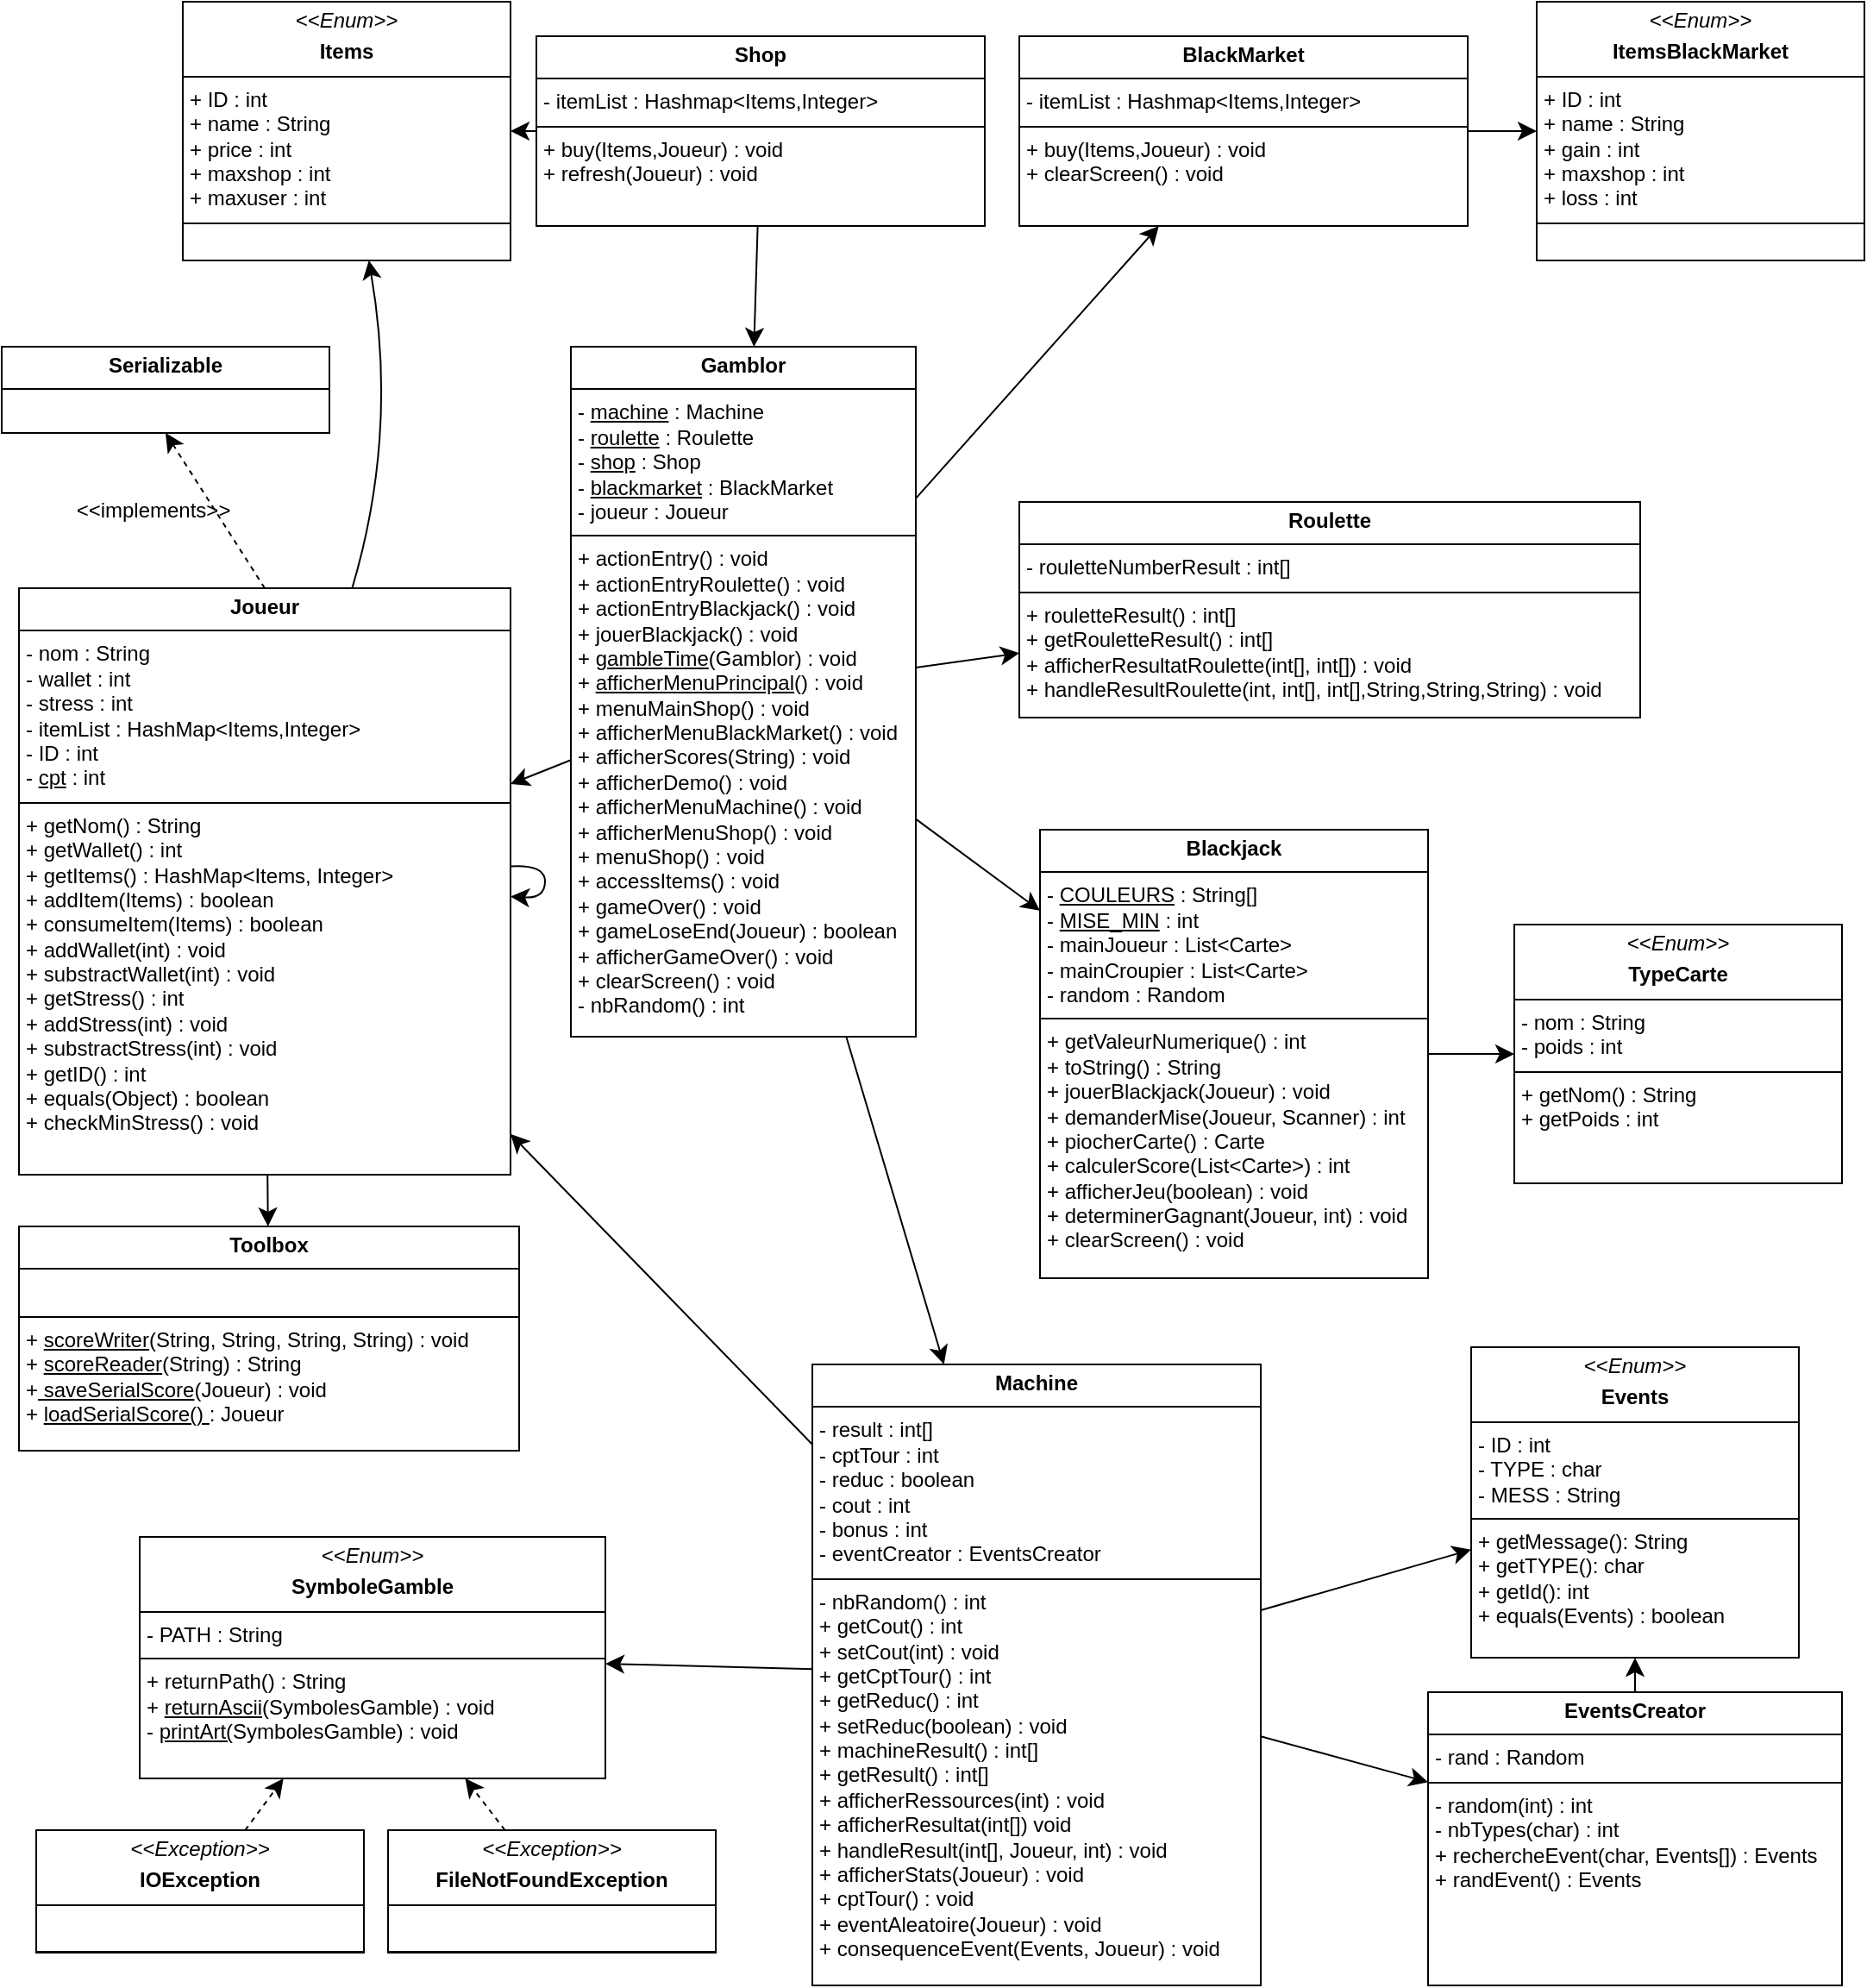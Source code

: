 <mxfile version="28.1.2">
  <diagram name="Page-1" id="pz4tk6UtgGpKUcQK9Mvt">
    <mxGraphModel dx="2037" dy="1134" grid="1" gridSize="10" guides="1" tooltips="1" connect="1" arrows="1" fold="1" page="1" pageScale="1" pageWidth="827" pageHeight="1169" math="0" shadow="0">
      <root>
        <mxCell id="0" />
        <mxCell id="1" parent="0" />
        <mxCell id="SphBzXyOm1RWlafOotXt-3" value="&lt;p style=&quot;margin:0px;margin-top:4px;text-align:center;&quot;&gt;&lt;i&gt;&amp;lt;&amp;lt;Enum&amp;gt;&amp;gt;&lt;/i&gt;&lt;/p&gt;&lt;p style=&quot;margin:0px;margin-top:4px;text-align:center;&quot;&gt;&lt;b&gt;Events&lt;/b&gt;&lt;br&gt;&lt;/p&gt;&lt;hr size=&quot;1&quot; style=&quot;border-style:solid;&quot;&gt;&lt;p style=&quot;margin:0px;margin-left:4px;&quot;&gt;- ID : int&lt;br&gt;- TYPE : char&lt;/p&gt;&lt;p style=&quot;margin:0px;margin-left:4px;&quot;&gt;- MESS : String&lt;br&gt;&lt;/p&gt;&lt;hr size=&quot;1&quot; style=&quot;border-style:solid;&quot;&gt;&lt;p style=&quot;margin:0px;margin-left:4px;&quot;&gt;+ getMessage(): String&lt;br&gt;+ getTYPE(): char&lt;/p&gt;&lt;p style=&quot;margin:0px;margin-left:4px;&quot;&gt;+ getId(): int&lt;/p&gt;&lt;p style=&quot;margin:0px;margin-left:4px;&quot;&gt;+ equals(Events) : boolean&lt;br&gt;&lt;/p&gt;" style="verticalAlign=top;align=left;overflow=fill;html=1;whiteSpace=wrap;" parent="1" vertex="1">
          <mxGeometry x="852" y="790" width="190" height="180" as="geometry" />
        </mxCell>
        <mxCell id="8w3QoXB1q5ohPtkZ2H3_-33" style="edgeStyle=none;curved=1;rounded=0;orthogonalLoop=1;jettySize=auto;html=1;entryX=0.5;entryY=1;entryDx=0;entryDy=0;fontSize=12;startSize=8;endSize=8;" edge="1" parent="1" source="SphBzXyOm1RWlafOotXt-4" target="SphBzXyOm1RWlafOotXt-3">
          <mxGeometry relative="1" as="geometry" />
        </mxCell>
        <mxCell id="SphBzXyOm1RWlafOotXt-4" value="&lt;p style=&quot;margin:0px;margin-top:4px;text-align:center;&quot;&gt;&lt;b&gt;EventsCreator&lt;/b&gt;&lt;/p&gt;&lt;hr size=&quot;1&quot; style=&quot;border-style:solid;&quot;&gt;&lt;p style=&quot;margin:0px;margin-left:4px;&quot;&gt;- rand : Random&lt;br&gt;&lt;/p&gt;&lt;hr size=&quot;1&quot; style=&quot;border-style:solid;&quot;&gt;&lt;p style=&quot;margin:0px;margin-left:4px;&quot;&gt;- random(int) : int&lt;/p&gt;&lt;p style=&quot;margin:0px;margin-left:4px;&quot;&gt;- nbTypes(char) : int&lt;/p&gt;&lt;p style=&quot;margin:0px;margin-left:4px;&quot;&gt;+ rechercheEvent(char, Events[]) : Events&lt;/p&gt;&lt;p style=&quot;margin:0px;margin-left:4px;&quot;&gt;+ randEvent() : Events&lt;/p&gt;&lt;p style=&quot;margin:0px;margin-left:4px;&quot;&gt;&lt;br&gt;&lt;/p&gt;" style="verticalAlign=top;align=left;overflow=fill;html=1;whiteSpace=wrap;" parent="1" vertex="1">
          <mxGeometry x="827" y="990" width="240" height="170" as="geometry" />
        </mxCell>
        <mxCell id="8w3QoXB1q5ohPtkZ2H3_-9" style="edgeStyle=none;curved=1;rounded=0;orthogonalLoop=1;jettySize=auto;html=1;fontSize=12;startSize=8;endSize=8;" edge="1" parent="1" source="SphBzXyOm1RWlafOotXt-6" target="8w3QoXB1q5ohPtkZ2H3_-1">
          <mxGeometry relative="1" as="geometry" />
        </mxCell>
        <mxCell id="8w3QoXB1q5ohPtkZ2H3_-39" style="edgeStyle=none;curved=1;rounded=0;orthogonalLoop=1;jettySize=auto;html=1;fontSize=12;startSize=8;endSize=8;" edge="1" parent="1" source="SphBzXyOm1RWlafOotXt-6" target="SphBzXyOm1RWlafOotXt-7">
          <mxGeometry relative="1" as="geometry" />
        </mxCell>
        <mxCell id="SphBzXyOm1RWlafOotXt-6" value="&lt;p style=&quot;margin:0px;margin-top:4px;text-align:center;&quot;&gt;&lt;b&gt;Shop&lt;/b&gt;&lt;/p&gt;&lt;hr size=&quot;1&quot; style=&quot;border-style:solid;&quot;&gt;&lt;p style=&quot;margin:0px;margin-left:4px;&quot;&gt;- itemList : Hashmap&amp;lt;Items,Integer&amp;gt;&lt;br&gt;&lt;/p&gt;&lt;hr size=&quot;1&quot; style=&quot;border-style:solid;&quot;&gt;&lt;p style=&quot;margin:0px;margin-left:4px;&quot;&gt;+ buy(Items,Joueur) : void&lt;/p&gt;&lt;p style=&quot;margin:0px;margin-left:4px;&quot;&gt;+ refresh(Joueur) : void&lt;/p&gt;&lt;p style=&quot;margin:0px;margin-left:4px;&quot;&gt;&lt;br&gt;&lt;/p&gt;" style="verticalAlign=top;align=left;overflow=fill;html=1;whiteSpace=wrap;" parent="1" vertex="1">
          <mxGeometry x="310" y="30" width="260" height="110" as="geometry" />
        </mxCell>
        <mxCell id="SphBzXyOm1RWlafOotXt-7" value="&lt;p style=&quot;margin:0px;margin-top:4px;text-align:center;&quot;&gt;&lt;i&gt;&amp;lt;&amp;lt;Enum&amp;gt;&amp;gt;&lt;/i&gt;&lt;/p&gt;&lt;p style=&quot;margin:0px;margin-top:4px;text-align:center;&quot;&gt;&lt;b&gt;Items&lt;/b&gt;&lt;br&gt;&lt;/p&gt;&lt;hr size=&quot;1&quot; style=&quot;border-style:solid;&quot;&gt;&lt;p style=&quot;margin:0px;margin-left:4px;&quot;&gt;+ ID : int&lt;br&gt;+ name : String&lt;/p&gt;&lt;p style=&quot;margin:0px;margin-left:4px;&quot;&gt;+ price : int&lt;/p&gt;&lt;p style=&quot;margin:0px;margin-left:4px;&quot;&gt;+ maxshop : int&lt;/p&gt;&lt;p style=&quot;margin:0px;margin-left:4px;&quot;&gt;+ maxuser : int&lt;br&gt;&lt;/p&gt;&lt;hr size=&quot;1&quot; style=&quot;border-style:solid;&quot;&gt;&lt;p style=&quot;margin:0px;margin-left:4px;&quot;&gt;&lt;br&gt;&lt;/p&gt;" style="verticalAlign=top;align=left;overflow=fill;html=1;whiteSpace=wrap;" parent="1" vertex="1">
          <mxGeometry x="105" y="10" width="190" height="150" as="geometry" />
        </mxCell>
        <mxCell id="SphBzXyOm1RWlafOotXt-8" value="&lt;p style=&quot;margin:0px;margin-top:4px;text-align:center;&quot;&gt;&lt;i&gt;&amp;lt;&amp;lt;Enum&amp;gt;&amp;gt;&lt;/i&gt;&lt;/p&gt;&lt;p style=&quot;margin:0px;margin-top:4px;text-align:center;&quot;&gt;&lt;b&gt;ItemsBlackMarket&lt;/b&gt;&lt;br&gt;&lt;/p&gt;&lt;hr size=&quot;1&quot; style=&quot;border-style:solid;&quot;&gt;&lt;p style=&quot;margin:0px;margin-left:4px;&quot;&gt;+ ID : int&lt;br&gt;+ name : String&lt;/p&gt;&lt;p style=&quot;margin:0px;margin-left:4px;&quot;&gt;+ gain : int&lt;/p&gt;&lt;p style=&quot;margin:0px;margin-left:4px;&quot;&gt;+ maxshop : int&lt;/p&gt;&lt;p style=&quot;margin:0px;margin-left:4px;&quot;&gt;+ loss : int&lt;br&gt;&lt;/p&gt;&lt;hr size=&quot;1&quot; style=&quot;border-style:solid;&quot;&gt;&lt;p style=&quot;margin:0px;margin-left:4px;&quot;&gt;&lt;br&gt;&lt;/p&gt;" style="verticalAlign=top;align=left;overflow=fill;html=1;whiteSpace=wrap;" parent="1" vertex="1">
          <mxGeometry x="890" y="10" width="190" height="150" as="geometry" />
        </mxCell>
        <mxCell id="8w3QoXB1q5ohPtkZ2H3_-38" style="edgeStyle=none;curved=1;rounded=0;orthogonalLoop=1;jettySize=auto;html=1;fontSize=12;startSize=8;endSize=8;" edge="1" parent="1" source="SphBzXyOm1RWlafOotXt-10" target="SphBzXyOm1RWlafOotXt-8">
          <mxGeometry relative="1" as="geometry" />
        </mxCell>
        <mxCell id="SphBzXyOm1RWlafOotXt-10" value="&lt;p style=&quot;margin:0px;margin-top:4px;text-align:center;&quot;&gt;&lt;b&gt;BlackMarket&lt;/b&gt;&lt;/p&gt;&lt;hr size=&quot;1&quot; style=&quot;border-style:solid;&quot;&gt;&lt;p style=&quot;margin:0px;margin-left:4px;&quot;&gt;- itemList : Hashmap&amp;lt;Items,Integer&amp;gt;&lt;br&gt;&lt;/p&gt;&lt;hr size=&quot;1&quot; style=&quot;border-style:solid;&quot;&gt;&lt;p style=&quot;margin:0px;margin-left:4px;&quot;&gt;+ buy(Items,Joueur) : void&lt;/p&gt;&lt;p style=&quot;margin:0px;margin-left:4px;&quot;&gt;+ clearScreen() : void&lt;/p&gt;&lt;p style=&quot;margin:0px;margin-left:4px;&quot;&gt;&lt;br&gt;&lt;/p&gt;" style="verticalAlign=top;align=left;overflow=fill;html=1;whiteSpace=wrap;" parent="1" vertex="1">
          <mxGeometry x="590" y="30" width="260" height="110" as="geometry" />
        </mxCell>
        <mxCell id="8w3QoXB1q5ohPtkZ2H3_-40" style="edgeStyle=none;curved=1;rounded=0;orthogonalLoop=1;jettySize=auto;html=1;fontSize=12;startSize=8;endSize=8;" edge="1" parent="1" source="SphBzXyOm1RWlafOotXt-12" target="SphBzXyOm1RWlafOotXt-7">
          <mxGeometry relative="1" as="geometry">
            <Array as="points">
              <mxPoint x="230" y="260" />
            </Array>
          </mxGeometry>
        </mxCell>
        <mxCell id="8w3QoXB1q5ohPtkZ2H3_-42" value="" style="edgeStyle=none;curved=1;rounded=0;orthogonalLoop=1;jettySize=auto;html=1;fontSize=12;startSize=8;endSize=8;" edge="1" parent="1" source="SphBzXyOm1RWlafOotXt-12" target="SphBzXyOm1RWlafOotXt-14">
          <mxGeometry relative="1" as="geometry" />
        </mxCell>
        <mxCell id="SphBzXyOm1RWlafOotXt-12" value="&lt;p style=&quot;margin:0px;margin-top:4px;text-align:center;&quot;&gt;&lt;b&gt;Joueur&lt;/b&gt;&lt;/p&gt;&lt;hr size=&quot;1&quot; style=&quot;border-style:solid;&quot;&gt;&lt;p style=&quot;margin:0px;margin-left:4px;&quot;&gt;- nom : String&lt;/p&gt;&lt;p style=&quot;margin:0px;margin-left:4px;&quot;&gt;- wallet : int&lt;/p&gt;&lt;p style=&quot;margin:0px;margin-left:4px;&quot;&gt;- stress : int&lt;/p&gt;&lt;p style=&quot;margin:0px;margin-left:4px;&quot;&gt;- itemList : HashMap&amp;lt;Items,Integer&amp;gt;&lt;/p&gt;&lt;p style=&quot;margin:0px;margin-left:4px;&quot;&gt;- ID : int&lt;/p&gt;&lt;p style=&quot;margin:0px;margin-left:4px;&quot;&gt;- &lt;u&gt;cpt&lt;/u&gt; : int&lt;br&gt;&lt;/p&gt;&lt;hr size=&quot;1&quot; style=&quot;border-style:solid;&quot;&gt;&lt;p style=&quot;margin:0px;margin-left:4px;&quot;&gt;+ getNom() : String&lt;/p&gt;&lt;p style=&quot;margin:0px;margin-left:4px;&quot;&gt;+ getWallet() : int&lt;/p&gt;&lt;p style=&quot;margin:0px;margin-left:4px;&quot;&gt;+ getItems() : HashMap&amp;lt;Items, Integer&amp;gt;&lt;/p&gt;&lt;p style=&quot;margin:0px;margin-left:4px;&quot;&gt;+ addItem(Items) : boolean&lt;/p&gt;&lt;p style=&quot;margin:0px;margin-left:4px;&quot;&gt;+ consumeItem(Items) : boolean&lt;/p&gt;&lt;p style=&quot;margin:0px;margin-left:4px;&quot;&gt;+ addWallet(int) : void&lt;/p&gt;&lt;p style=&quot;margin:0px;margin-left:4px;&quot;&gt;+ substractWallet(int) : void&lt;/p&gt;&lt;p style=&quot;margin:0px;margin-left:4px;&quot;&gt;+ getStress() : int&lt;/p&gt;&lt;p style=&quot;margin:0px;margin-left:4px;&quot;&gt;+ addStress(int) : void&lt;/p&gt;&lt;p style=&quot;margin:0px;margin-left:4px;&quot;&gt;+ substractStress(int) : void&lt;/p&gt;&lt;p style=&quot;margin:0px;margin-left:4px;&quot;&gt;+ getID() : int&lt;/p&gt;&lt;p style=&quot;margin:0px;margin-left:4px;&quot;&gt;+ equals(Object) : boolean&lt;/p&gt;&lt;p style=&quot;margin:0px;margin-left:4px;&quot;&gt;+ checkMinStress() : void&lt;br&gt;&lt;/p&gt;&lt;p style=&quot;margin:0px;margin-left:4px;&quot;&gt;&lt;br&gt;&lt;/p&gt;" style="verticalAlign=top;align=left;overflow=fill;html=1;whiteSpace=wrap;" parent="1" vertex="1">
          <mxGeometry x="10" y="350" width="285" height="340" as="geometry" />
        </mxCell>
        <mxCell id="SphBzXyOm1RWlafOotXt-13" value="&lt;p style=&quot;margin:0px;margin-top:4px;text-align:center;&quot;&gt;&lt;i&gt;&amp;lt;&amp;lt;Enum&amp;gt;&amp;gt;&lt;/i&gt;&lt;/p&gt;&lt;p style=&quot;margin:0px;margin-top:4px;text-align:center;&quot;&gt;&lt;b&gt;TypeCarte&lt;/b&gt;&lt;br&gt;&lt;/p&gt;&lt;hr size=&quot;1&quot; style=&quot;border-style:solid;&quot;&gt;&lt;p style=&quot;margin:0px;margin-left:4px;&quot;&gt;- nom : String&lt;/p&gt;&lt;p style=&quot;margin:0px;margin-left:4px;&quot;&gt;- poids : int&lt;br&gt;&lt;/p&gt;&lt;hr size=&quot;1&quot; style=&quot;border-style:solid;&quot;&gt;&lt;p style=&quot;margin:0px;margin-left:4px;&quot;&gt;+ getNom() : String&lt;/p&gt;&lt;p style=&quot;margin:0px;margin-left:4px;&quot;&gt;+ getPoids : int&lt;br&gt;&lt;/p&gt;" style="verticalAlign=top;align=left;overflow=fill;html=1;whiteSpace=wrap;" parent="1" vertex="1">
          <mxGeometry x="877" y="545" width="190" height="150" as="geometry" />
        </mxCell>
        <mxCell id="SphBzXyOm1RWlafOotXt-14" value="&lt;p style=&quot;margin:0px;margin-top:4px;text-align:center;&quot;&gt;&lt;b&gt;Toolbox&lt;/b&gt;&lt;/p&gt;&lt;hr size=&quot;1&quot; style=&quot;border-style:solid;&quot;&gt;&lt;p style=&quot;margin:0px;margin-left:4px;&quot;&gt;&lt;br&gt;&lt;/p&gt;&lt;hr size=&quot;1&quot; style=&quot;border-style:solid;&quot;&gt;&lt;p style=&quot;margin:0px;margin-left:4px;&quot;&gt;+ &lt;u&gt;scoreWriter&lt;/u&gt;(String, String, String, String) : void&lt;/p&gt;&lt;p style=&quot;margin:0px;margin-left:4px;&quot;&gt;+ &lt;u&gt;scoreReader&lt;/u&gt;(String) : String&lt;/p&gt;&lt;p style=&quot;margin:0px;margin-left:4px;&quot;&gt;+&lt;u&gt; saveSerialScore&lt;/u&gt;(Joueur) : void&lt;/p&gt;&lt;p style=&quot;margin:0px;margin-left:4px;&quot;&gt;+ &lt;u&gt;loadSerialScore() &lt;/u&gt;: Joueur&lt;br&gt;&lt;/p&gt;&lt;p style=&quot;margin:0px;margin-left:4px;&quot;&gt;&lt;br&gt;&lt;/p&gt;&lt;p style=&quot;margin:0px;margin-left:4px;&quot;&gt;&lt;br&gt;&lt;/p&gt;" style="verticalAlign=top;align=left;overflow=fill;html=1;whiteSpace=wrap;" parent="1" vertex="1">
          <mxGeometry x="10" y="720" width="290" height="130" as="geometry" />
        </mxCell>
        <mxCell id="SphBzXyOm1RWlafOotXt-15" value="&lt;p style=&quot;margin:0px;margin-top:4px;text-align:center;&quot;&gt;&lt;i&gt;&amp;lt;&amp;lt;Enum&amp;gt;&amp;gt;&lt;/i&gt;&lt;/p&gt;&lt;p style=&quot;margin:0px;margin-top:4px;text-align:center;&quot;&gt;&lt;b&gt;SymboleGamble&lt;/b&gt;&lt;br&gt;&lt;/p&gt;&lt;hr size=&quot;1&quot; style=&quot;border-style:solid;&quot;&gt;&lt;p style=&quot;margin:0px;margin-left:4px;&quot;&gt;- PATH : String&lt;br&gt;&lt;/p&gt;&lt;hr size=&quot;1&quot; style=&quot;border-style:solid;&quot;&gt;&lt;p style=&quot;margin:0px;margin-left:4px;&quot;&gt;+ returnPath() : String&lt;/p&gt;&lt;p style=&quot;margin:0px;margin-left:4px;&quot;&gt;+ &lt;u&gt;returnAscii&lt;/u&gt;(SymbolesGamble) : void&lt;/p&gt;&lt;p style=&quot;margin:0px;margin-left:4px;&quot;&gt;- &lt;u&gt;printArt(&lt;/u&gt;SymbolesGamble) : void&lt;br&gt;&lt;/p&gt;" style="verticalAlign=top;align=left;overflow=fill;html=1;whiteSpace=wrap;" parent="1" vertex="1">
          <mxGeometry x="80" y="900" width="270" height="140" as="geometry" />
        </mxCell>
        <mxCell id="SphBzXyOm1RWlafOotXt-16" value="&lt;p style=&quot;margin:0px;margin-top:4px;text-align:center;&quot;&gt;&lt;b&gt;Roulette&lt;/b&gt;&lt;/p&gt;&lt;hr size=&quot;1&quot; style=&quot;border-style:solid;&quot;&gt;&lt;p style=&quot;margin:0px;margin-left:4px;&quot;&gt;- rouletteNumberResult : int[]&lt;br&gt;&lt;/p&gt;&lt;hr size=&quot;1&quot; style=&quot;border-style:solid;&quot;&gt;&lt;p style=&quot;margin:0px;margin-left:4px;&quot;&gt;+ rouletteResult() : int[]&lt;/p&gt;&lt;p style=&quot;margin:0px;margin-left:4px;&quot;&gt;+ getRouletteResult() : int[]&lt;/p&gt;&lt;p style=&quot;margin:0px;margin-left:4px;&quot;&gt;+ afficherResultatRoulette(int[], int[]) : void&lt;/p&gt;&lt;p style=&quot;margin:0px;margin-left:4px;&quot;&gt;+ handleResultRoulette(int, int[], int[],String,String,String) : void&lt;/p&gt;&lt;p style=&quot;margin:0px;margin-left:4px;&quot;&gt;&lt;br&gt;&lt;/p&gt;" style="verticalAlign=top;align=left;overflow=fill;html=1;whiteSpace=wrap;" parent="1" vertex="1">
          <mxGeometry x="590" y="300" width="360" height="125" as="geometry" />
        </mxCell>
        <mxCell id="8w3QoXB1q5ohPtkZ2H3_-31" style="edgeStyle=none;curved=1;rounded=0;orthogonalLoop=1;jettySize=auto;html=1;fontSize=12;startSize=8;endSize=8;" edge="1" parent="1" source="SphBzXyOm1RWlafOotXt-17" target="SphBzXyOm1RWlafOotXt-3">
          <mxGeometry relative="1" as="geometry" />
        </mxCell>
        <mxCell id="8w3QoXB1q5ohPtkZ2H3_-32" style="edgeStyle=none;curved=1;rounded=0;orthogonalLoop=1;jettySize=auto;html=1;fontSize=12;startSize=8;endSize=8;" edge="1" parent="1" source="SphBzXyOm1RWlafOotXt-17" target="SphBzXyOm1RWlafOotXt-4">
          <mxGeometry relative="1" as="geometry" />
        </mxCell>
        <mxCell id="8w3QoXB1q5ohPtkZ2H3_-34" style="edgeStyle=none;curved=1;rounded=0;orthogonalLoop=1;jettySize=auto;html=1;fontSize=12;startSize=8;endSize=8;" edge="1" parent="1" source="SphBzXyOm1RWlafOotXt-17" target="SphBzXyOm1RWlafOotXt-15">
          <mxGeometry relative="1" as="geometry" />
        </mxCell>
        <mxCell id="8w3QoXB1q5ohPtkZ2H3_-44" style="edgeStyle=none;curved=1;rounded=0;orthogonalLoop=1;jettySize=auto;html=1;fontSize=12;startSize=8;endSize=8;" edge="1" parent="1" source="SphBzXyOm1RWlafOotXt-17" target="SphBzXyOm1RWlafOotXt-12">
          <mxGeometry relative="1" as="geometry" />
        </mxCell>
        <mxCell id="SphBzXyOm1RWlafOotXt-17" value="&lt;p style=&quot;margin:0px;margin-top:4px;text-align:center;&quot;&gt;&lt;b&gt;Machine&lt;/b&gt;&lt;/p&gt;&lt;hr size=&quot;1&quot; style=&quot;border-style:solid;&quot;&gt;&lt;p style=&quot;margin:0px;margin-left:4px;&quot;&gt;- result : int[]&lt;br&gt;&lt;/p&gt;&lt;p style=&quot;margin:0px;margin-left:4px;&quot;&gt;- cptTour : int&lt;br&gt;&lt;/p&gt;&lt;p style=&quot;margin:0px;margin-left:4px;&quot;&gt;- reduc : boolean&lt;br&gt;&lt;/p&gt;&lt;p style=&quot;margin:0px;margin-left:4px;&quot;&gt;- cout : int&lt;br&gt;&lt;/p&gt;&lt;p style=&quot;margin:0px;margin-left:4px;&quot;&gt;- bonus : int&lt;br&gt;&lt;/p&gt;&lt;p style=&quot;margin:0px;margin-left:4px;&quot;&gt;- eventCreator : EventsCreator&lt;br&gt;&lt;/p&gt;&lt;hr size=&quot;1&quot; style=&quot;border-style:solid;&quot;&gt;&lt;p style=&quot;margin:0px;margin-left:4px;&quot;&gt;- nbRandom() : int&lt;/p&gt;&lt;p style=&quot;margin:0px;margin-left:4px;&quot;&gt;+ getCout() : int&lt;/p&gt;&lt;p style=&quot;margin:0px;margin-left:4px;&quot;&gt;+ setCout(int) : void&lt;/p&gt;&lt;p style=&quot;margin:0px;margin-left:4px;&quot;&gt;+ getCptTour() : int&lt;/p&gt;&lt;p style=&quot;margin:0px;margin-left:4px;&quot;&gt;+ getReduc() : int&lt;/p&gt;&lt;p style=&quot;margin:0px;margin-left:4px;&quot;&gt;+ setReduc(boolean) : void&lt;/p&gt;&lt;p style=&quot;margin:0px;margin-left:4px;&quot;&gt;+ machineResult() : int[]&lt;/p&gt;&lt;p style=&quot;margin:0px;margin-left:4px;&quot;&gt;+ getResult() : int[]&lt;/p&gt;&lt;p style=&quot;margin:0px;margin-left:4px;&quot;&gt;+ afficherRessources(int) : void&lt;/p&gt;&lt;p style=&quot;margin:0px;margin-left:4px;&quot;&gt;+ afficherResultat(int[]) void&lt;/p&gt;&lt;p style=&quot;margin:0px;margin-left:4px;&quot;&gt;+ handleResult(int[], Joueur, int) : void&lt;/p&gt;&lt;p style=&quot;margin:0px;margin-left:4px;&quot;&gt;+ afficherStats(Joueur) : void&lt;/p&gt;&lt;p style=&quot;margin:0px;margin-left:4px;&quot;&gt;+ cptTour() : void&lt;/p&gt;&lt;p style=&quot;margin:0px;margin-left:4px;&quot;&gt;+ eventAleatoire(Joueur) : void&lt;/p&gt;&lt;p style=&quot;margin:0px;margin-left:4px;&quot;&gt;+ consequenceEvent(Events, Joueur) : void&lt;/p&gt;" style="verticalAlign=top;align=left;overflow=fill;html=1;whiteSpace=wrap;" parent="1" vertex="1">
          <mxGeometry x="470" y="800" width="260" height="360" as="geometry" />
        </mxCell>
        <mxCell id="8w3QoXB1q5ohPtkZ2H3_-30" style="edgeStyle=none;curved=1;rounded=0;orthogonalLoop=1;jettySize=auto;html=1;fontSize=12;startSize=8;endSize=8;" edge="1" parent="1" source="8w3QoXB1q5ohPtkZ2H3_-1" target="SphBzXyOm1RWlafOotXt-17">
          <mxGeometry relative="1" as="geometry" />
        </mxCell>
        <mxCell id="8w3QoXB1q5ohPtkZ2H3_-35" style="edgeStyle=none;curved=1;rounded=0;orthogonalLoop=1;jettySize=auto;html=1;fontSize=12;startSize=8;endSize=8;" edge="1" parent="1" source="8w3QoXB1q5ohPtkZ2H3_-1" target="8w3QoXB1q5ohPtkZ2H3_-2">
          <mxGeometry relative="1" as="geometry" />
        </mxCell>
        <mxCell id="8w3QoXB1q5ohPtkZ2H3_-36" style="edgeStyle=none;curved=1;rounded=0;orthogonalLoop=1;jettySize=auto;html=1;fontSize=12;startSize=8;endSize=8;" edge="1" parent="1" source="8w3QoXB1q5ohPtkZ2H3_-1" target="SphBzXyOm1RWlafOotXt-16">
          <mxGeometry relative="1" as="geometry" />
        </mxCell>
        <mxCell id="8w3QoXB1q5ohPtkZ2H3_-37" style="edgeStyle=none;curved=1;rounded=0;orthogonalLoop=1;jettySize=auto;html=1;fontSize=12;startSize=8;endSize=8;" edge="1" parent="1" source="8w3QoXB1q5ohPtkZ2H3_-1" target="SphBzXyOm1RWlafOotXt-10">
          <mxGeometry relative="1" as="geometry" />
        </mxCell>
        <mxCell id="8w3QoXB1q5ohPtkZ2H3_-41" style="edgeStyle=none;curved=1;rounded=0;orthogonalLoop=1;jettySize=auto;html=1;fontSize=12;startSize=8;endSize=8;" edge="1" parent="1" source="8w3QoXB1q5ohPtkZ2H3_-1" target="SphBzXyOm1RWlafOotXt-12">
          <mxGeometry relative="1" as="geometry" />
        </mxCell>
        <mxCell id="8w3QoXB1q5ohPtkZ2H3_-1" value="&lt;p style=&quot;margin:0px;margin-top:4px;text-align:center;&quot;&gt;&lt;b&gt;Gamblor&lt;/b&gt;&lt;/p&gt;&lt;hr size=&quot;1&quot; style=&quot;border-style:solid;&quot;&gt;&lt;p style=&quot;margin:0px;margin-left:4px;&quot;&gt;- &lt;u&gt;machine&lt;/u&gt; : Machine&lt;/p&gt;&lt;p style=&quot;margin:0px;margin-left:4px;&quot;&gt;- &lt;u&gt;roulette&lt;/u&gt; : Roulette&lt;/p&gt;&lt;p style=&quot;margin:0px;margin-left:4px;&quot;&gt;- &lt;u&gt;shop&lt;/u&gt; : Shop&lt;/p&gt;&lt;p style=&quot;margin:0px;margin-left:4px;&quot;&gt;- &lt;u&gt;blackmarket&lt;/u&gt; : BlackMarket&lt;/p&gt;&lt;p style=&quot;margin:0px;margin-left:4px;&quot;&gt;- joueur : Joueur&lt;br&gt;&lt;/p&gt;&lt;hr size=&quot;1&quot; style=&quot;border-style:solid;&quot;&gt;&lt;p style=&quot;margin:0px;margin-left:4px;&quot;&gt;+ actionEntry() : void&lt;/p&gt;&lt;p style=&quot;margin:0px;margin-left:4px;&quot;&gt;+ actionEntryRoulette() : void&lt;/p&gt;&lt;p style=&quot;margin:0px;margin-left:4px;&quot;&gt;+ actionEntryBlackjack() : void&lt;br&gt;&lt;/p&gt;&lt;p style=&quot;margin:0px;margin-left:4px;&quot;&gt;+ jouerBlackjack() : void&lt;/p&gt;&lt;p style=&quot;margin:0px;margin-left:4px;&quot;&gt;+ &lt;u&gt;gambleTime&lt;/u&gt;(Gamblor) : void&lt;/p&gt;&lt;p style=&quot;margin:0px;margin-left:4px;&quot;&gt;+ &lt;u&gt;afficherMenuPrincipal&lt;/u&gt;() : void&lt;/p&gt;&lt;p style=&quot;margin:0px;margin-left:4px;&quot;&gt;+ menuMainShop() : void&lt;/p&gt;&lt;p style=&quot;margin:0px;margin-left:4px;&quot;&gt;+ afficherMenuBlackMarket() : void&lt;/p&gt;&lt;p style=&quot;margin:0px;margin-left:4px;&quot;&gt;+ afficherScores(String) : void&lt;/p&gt;&lt;p style=&quot;margin:0px;margin-left:4px;&quot;&gt;+ afficherDemo() : void&lt;/p&gt;&lt;p style=&quot;margin:0px;margin-left:4px;&quot;&gt;+ afficherMenuMachine() : void&lt;/p&gt;&lt;p style=&quot;margin:0px;margin-left:4px;&quot;&gt;+ afficherMenuShop() : void&lt;/p&gt;&lt;p style=&quot;margin:0px;margin-left:4px;&quot;&gt;+ menuShop() : void&lt;/p&gt;&lt;p style=&quot;margin:0px;margin-left:4px;&quot;&gt;+ accessItems() : void&lt;/p&gt;&lt;p style=&quot;margin:0px;margin-left:4px;&quot;&gt;+ gameOver() : void&lt;/p&gt;&lt;p style=&quot;margin:0px;margin-left:4px;&quot;&gt;+ gameLoseEnd(Joueur) : boolean&lt;/p&gt;&lt;p style=&quot;margin:0px;margin-left:4px;&quot;&gt;+ afficherGameOver() : void&lt;/p&gt;&lt;p style=&quot;margin:0px;margin-left:4px;&quot;&gt;+ clearScreen() : void&lt;br&gt;&lt;/p&gt;&lt;p style=&quot;margin:0px;margin-left:4px;&quot;&gt;- nbRandom() : int&lt;br&gt;&lt;/p&gt;" style="verticalAlign=top;align=left;overflow=fill;html=1;whiteSpace=wrap;" vertex="1" parent="1">
          <mxGeometry x="330" y="210" width="200" height="400" as="geometry" />
        </mxCell>
        <mxCell id="8w3QoXB1q5ohPtkZ2H3_-29" value="" style="edgeStyle=none;curved=1;rounded=0;orthogonalLoop=1;jettySize=auto;html=1;fontSize=12;startSize=8;endSize=8;" edge="1" parent="1" source="8w3QoXB1q5ohPtkZ2H3_-2" target="SphBzXyOm1RWlafOotXt-13">
          <mxGeometry relative="1" as="geometry" />
        </mxCell>
        <mxCell id="8w3QoXB1q5ohPtkZ2H3_-2" value="&lt;p style=&quot;margin:0px;margin-top:4px;text-align:center;&quot;&gt;&lt;b&gt;Blackjack&lt;/b&gt;&lt;/p&gt;&lt;hr size=&quot;1&quot; style=&quot;border-style:solid;&quot;&gt;&lt;p style=&quot;margin:0px;margin-left:4px;&quot;&gt;- &lt;u&gt;COULEURS&lt;/u&gt; : String[]&lt;/p&gt;&lt;p style=&quot;margin:0px;margin-left:4px;&quot;&gt;- &lt;u&gt;MISE_MIN&lt;/u&gt; : int&lt;/p&gt;&lt;p style=&quot;margin:0px;margin-left:4px;&quot;&gt;- mainJoueur : List&amp;lt;Carte&amp;gt;&lt;/p&gt;&lt;p style=&quot;margin:0px;margin-left:4px;&quot;&gt;- mainCroupier : List&amp;lt;Carte&amp;gt;&lt;/p&gt;&lt;p style=&quot;margin:0px;margin-left:4px;&quot;&gt;- random : Random&lt;/p&gt;&lt;hr size=&quot;1&quot; style=&quot;border-style:solid;&quot;&gt;&lt;p style=&quot;margin:0px;margin-left:4px;&quot;&gt;+ getValeurNumerique() : int&lt;/p&gt;&lt;p style=&quot;margin:0px;margin-left:4px;&quot;&gt;+ toString() : String&lt;/p&gt;&lt;p style=&quot;margin:0px;margin-left:4px;&quot;&gt;+ jouerBlackjack(Joueur) : void&lt;/p&gt;&lt;p style=&quot;margin:0px;margin-left:4px;&quot;&gt;+ demanderMise(Joueur, Scanner) : int&lt;/p&gt;&lt;p style=&quot;margin:0px;margin-left:4px;&quot;&gt;+ piocherCarte() : Carte&lt;/p&gt;&lt;p style=&quot;margin:0px;margin-left:4px;&quot;&gt;+ calculerScore(List&amp;lt;Carte&amp;gt;) : int&lt;/p&gt;&lt;p style=&quot;margin:0px;margin-left:4px;&quot;&gt;+ afficherJeu(boolean) : void&lt;/p&gt;&lt;p style=&quot;margin:0px;margin-left:4px;&quot;&gt;+ determinerGagnant(Joueur, int) : void&lt;/p&gt;&lt;p style=&quot;margin:0px;margin-left:4px;&quot;&gt;+ clearScreen() : void&lt;br&gt;&lt;/p&gt;" style="verticalAlign=top;align=left;overflow=fill;html=1;whiteSpace=wrap;" vertex="1" parent="1">
          <mxGeometry x="602" y="490" width="225" height="260" as="geometry" />
        </mxCell>
        <mxCell id="8w3QoXB1q5ohPtkZ2H3_-18" value="" style="edgeStyle=none;curved=1;rounded=0;orthogonalLoop=1;jettySize=auto;html=1;fontSize=12;startSize=8;endSize=8;dashed=1;" edge="1" parent="1" source="8w3QoXB1q5ohPtkZ2H3_-15" target="SphBzXyOm1RWlafOotXt-15">
          <mxGeometry relative="1" as="geometry" />
        </mxCell>
        <mxCell id="8w3QoXB1q5ohPtkZ2H3_-15" value="&lt;p style=&quot;margin:0px;margin-top:4px;text-align:center;&quot;&gt;&lt;i&gt;&amp;lt;&amp;lt;Exception&amp;gt;&amp;gt;&lt;/i&gt;&lt;/p&gt;&lt;p style=&quot;margin:0px;margin-top:4px;text-align:center;&quot;&gt;&lt;b&gt;IOException&lt;/b&gt;&lt;br&gt;&lt;/p&gt;&lt;hr size=&quot;1&quot; style=&quot;border-style:solid;&quot;&gt;&lt;br&gt;&lt;hr size=&quot;1&quot; style=&quot;border-style:solid;&quot;&gt;&lt;p style=&quot;margin:0px;margin-left:4px;&quot;&gt;&lt;br&gt;&lt;/p&gt;" style="verticalAlign=top;align=left;overflow=fill;html=1;whiteSpace=wrap;" vertex="1" parent="1">
          <mxGeometry x="20" y="1070" width="190" height="71" as="geometry" />
        </mxCell>
        <mxCell id="8w3QoXB1q5ohPtkZ2H3_-17" value="" style="edgeStyle=none;curved=1;rounded=0;orthogonalLoop=1;jettySize=auto;html=1;fontSize=12;startSize=8;endSize=8;dashed=1;" edge="1" parent="1" source="8w3QoXB1q5ohPtkZ2H3_-16" target="SphBzXyOm1RWlafOotXt-15">
          <mxGeometry relative="1" as="geometry" />
        </mxCell>
        <mxCell id="8w3QoXB1q5ohPtkZ2H3_-16" value="&lt;p style=&quot;margin:0px;margin-top:4px;text-align:center;&quot;&gt;&lt;i&gt;&amp;lt;&amp;lt;Exception&amp;gt;&amp;gt;&lt;/i&gt;&lt;/p&gt;&lt;p style=&quot;margin:0px;margin-top:4px;text-align:center;&quot;&gt;&lt;b&gt;FileNotFoundException&lt;/b&gt;&lt;br&gt;&lt;/p&gt;&lt;hr size=&quot;1&quot; style=&quot;border-style:solid;&quot;&gt;&lt;br&gt;&lt;hr size=&quot;1&quot; style=&quot;border-style:solid;&quot;&gt;&lt;p style=&quot;margin:0px;margin-left:4px;&quot;&gt;&lt;br&gt;&lt;/p&gt;" style="verticalAlign=top;align=left;overflow=fill;html=1;whiteSpace=wrap;" vertex="1" parent="1">
          <mxGeometry x="224" y="1070" width="190" height="71" as="geometry" />
        </mxCell>
        <mxCell id="8w3QoXB1q5ohPtkZ2H3_-24" style="edgeStyle=none;curved=1;rounded=0;orthogonalLoop=1;jettySize=auto;html=1;exitX=0.5;exitY=0;exitDx=0;exitDy=0;entryX=0.5;entryY=1;entryDx=0;entryDy=0;fontSize=12;startSize=8;endSize=8;dashed=1;" edge="1" parent="1" source="SphBzXyOm1RWlafOotXt-12" target="8w3QoXB1q5ohPtkZ2H3_-23">
          <mxGeometry relative="1" as="geometry" />
        </mxCell>
        <mxCell id="8w3QoXB1q5ohPtkZ2H3_-23" value="&lt;p style=&quot;margin:0px;margin-top:4px;text-align:center;&quot;&gt;&lt;b&gt;Serializable&lt;/b&gt;&lt;br&gt;&lt;/p&gt;&lt;hr size=&quot;1&quot; style=&quot;border-style:solid;&quot;&gt;&lt;br&gt;&lt;hr size=&quot;1&quot; style=&quot;border-style:solid;&quot;&gt;&lt;p style=&quot;margin:0px;margin-left:4px;&quot;&gt;&lt;br&gt;&lt;/p&gt;" style="verticalAlign=top;align=left;overflow=fill;html=1;whiteSpace=wrap;" vertex="1" parent="1">
          <mxGeometry y="210" width="190" height="50" as="geometry" />
        </mxCell>
        <mxCell id="8w3QoXB1q5ohPtkZ2H3_-25" value="&amp;lt;&amp;lt;implements&amp;gt;&amp;gt;" style="text;html=1;align=center;verticalAlign=middle;whiteSpace=wrap;rounded=0;" vertex="1" parent="1">
          <mxGeometry x="57.5" y="290" width="60" height="30" as="geometry" />
        </mxCell>
        <mxCell id="8w3QoXB1q5ohPtkZ2H3_-43" style="edgeStyle=none;curved=1;rounded=0;orthogonalLoop=1;jettySize=auto;html=1;fontSize=12;startSize=8;endSize=8;" edge="1" parent="1" source="SphBzXyOm1RWlafOotXt-12" target="SphBzXyOm1RWlafOotXt-12">
          <mxGeometry relative="1" as="geometry" />
        </mxCell>
      </root>
    </mxGraphModel>
  </diagram>
</mxfile>
